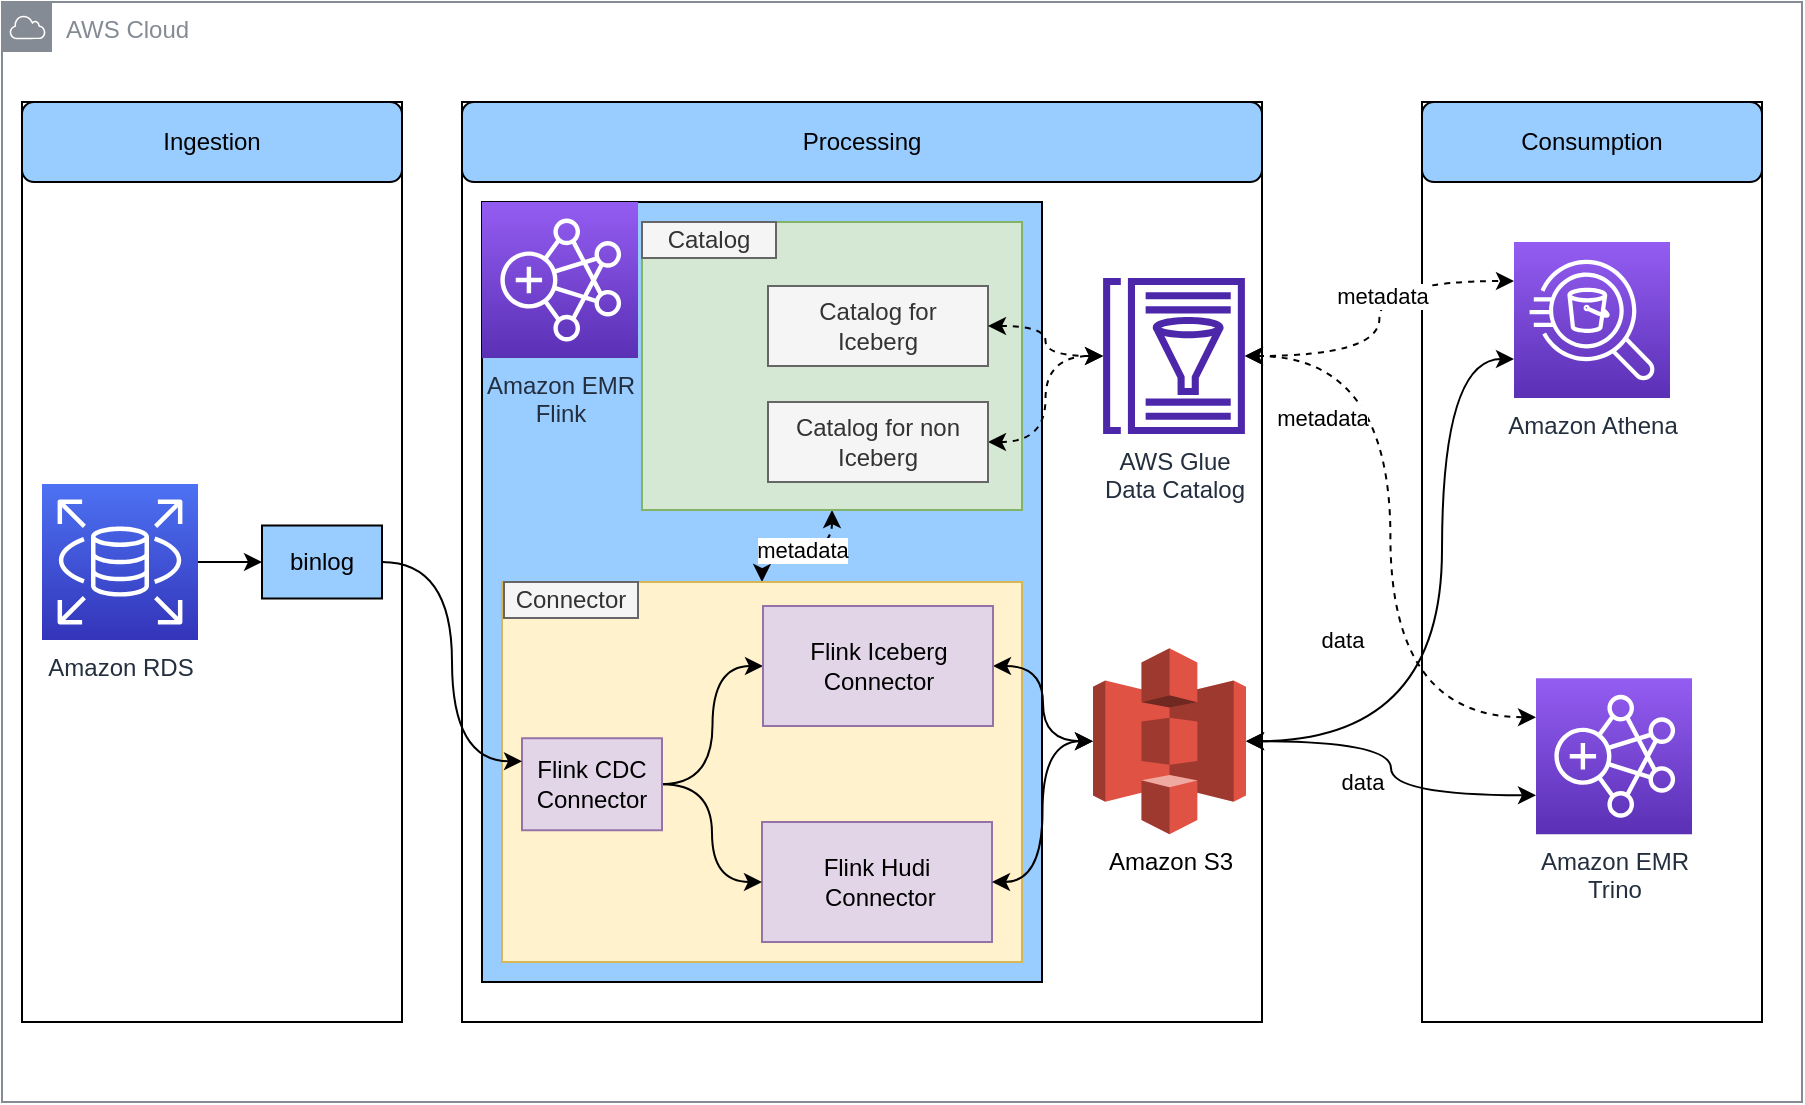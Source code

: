 <mxfile version="20.7.4" type="github">
  <diagram id="Cd5y1kNHd57_tZJnAyKG" name="Page-1">
    <mxGraphModel dx="1105" dy="536" grid="1" gridSize="10" guides="1" tooltips="1" connect="1" arrows="1" fold="1" page="1" pageScale="1" pageWidth="827" pageHeight="1169" math="0" shadow="0">
      <root>
        <mxCell id="0" />
        <mxCell id="1" parent="0" />
        <mxCell id="FE19WrhtxEeYcqXIJ0xn-2" value="AWS Cloud" style="sketch=0;outlineConnect=0;gradientColor=none;html=1;whiteSpace=wrap;fontSize=12;fontStyle=0;shape=mxgraph.aws4.group;grIcon=mxgraph.aws4.group_aws_cloud;strokeColor=#858B94;fillColor=none;verticalAlign=top;align=left;spacingLeft=30;fontColor=#858B94;dashed=0;" parent="1" vertex="1">
          <mxGeometry x="60" y="90" width="900" height="550" as="geometry" />
        </mxCell>
        <mxCell id="ygeJwO_-llUcF5Xlst-1-10" value="" style="rounded=0;whiteSpace=wrap;html=1;" parent="1" vertex="1">
          <mxGeometry x="290" y="140" width="400" height="460" as="geometry" />
        </mxCell>
        <mxCell id="ygeJwO_-llUcF5Xlst-1-15" value="" style="rounded=0;whiteSpace=wrap;html=1;" parent="1" vertex="1">
          <mxGeometry x="770" y="140" width="170" height="460" as="geometry" />
        </mxCell>
        <mxCell id="ygeJwO_-llUcF5Xlst-1-8" value="" style="rounded=0;whiteSpace=wrap;html=1;" parent="1" vertex="1">
          <mxGeometry x="70" y="140" width="190" height="460" as="geometry" />
        </mxCell>
        <mxCell id="ygeJwO_-llUcF5Xlst-1-38" style="edgeStyle=orthogonalEdgeStyle;curved=1;orthogonalLoop=1;jettySize=auto;html=1;exitX=1;exitY=0.5;exitDx=0;exitDy=0;exitPerimeter=0;entryX=0;entryY=0.5;entryDx=0;entryDy=0;" parent="1" source="KQLKy6pS23xvt4txy2rW-2" target="ygeJwO_-llUcF5Xlst-1-36" edge="1">
          <mxGeometry relative="1" as="geometry" />
        </mxCell>
        <mxCell id="KQLKy6pS23xvt4txy2rW-2" value="Amazon RDS" style="sketch=0;points=[[0,0,0],[0.25,0,0],[0.5,0,0],[0.75,0,0],[1,0,0],[0,1,0],[0.25,1,0],[0.5,1,0],[0.75,1,0],[1,1,0],[0,0.25,0],[0,0.5,0],[0,0.75,0],[1,0.25,0],[1,0.5,0],[1,0.75,0]];outlineConnect=0;fontColor=#232F3E;gradientColor=#4D72F3;gradientDirection=north;fillColor=#3334B9;strokeColor=#ffffff;dashed=0;verticalLabelPosition=bottom;verticalAlign=top;align=center;html=1;fontSize=12;fontStyle=0;aspect=fixed;shape=mxgraph.aws4.resourceIcon;resIcon=mxgraph.aws4.rds;" parent="1" vertex="1">
          <mxGeometry x="80" y="331" width="78" height="78" as="geometry" />
        </mxCell>
        <mxCell id="rGtyrS7ArSFbjT5xo-QV-2" value="Amazon Athena" style="sketch=0;points=[[0,0,0],[0.25,0,0],[0.5,0,0],[0.75,0,0],[1,0,0],[0,1,0],[0.25,1,0],[0.5,1,0],[0.75,1,0],[1,1,0],[0,0.25,0],[0,0.5,0],[0,0.75,0],[1,0.25,0],[1,0.5,0],[1,0.75,0]];outlineConnect=0;fontColor=#232F3E;gradientColor=#945DF2;gradientDirection=north;fillColor=#5A30B5;strokeColor=#ffffff;dashed=0;verticalLabelPosition=bottom;verticalAlign=top;align=center;html=1;fontSize=12;fontStyle=0;aspect=fixed;shape=mxgraph.aws4.resourceIcon;resIcon=mxgraph.aws4.athena;" parent="1" vertex="1">
          <mxGeometry x="816" y="210" width="78" height="78" as="geometry" />
        </mxCell>
        <mxCell id="ygeJwO_-llUcF5Xlst-1-1" value="Amazon EMR&lt;br&gt;Trino" style="sketch=0;points=[[0,0,0],[0.25,0,0],[0.5,0,0],[0.75,0,0],[1,0,0],[0,1,0],[0.25,1,0],[0.5,1,0],[0.75,1,0],[1,1,0],[0,0.25,0],[0,0.5,0],[0,0.75,0],[1,0.25,0],[1,0.5,0],[1,0.75,0]];outlineConnect=0;fontColor=#232F3E;gradientColor=#945DF2;gradientDirection=north;fillColor=#5A30B5;strokeColor=#ffffff;dashed=0;verticalLabelPosition=bottom;verticalAlign=top;align=center;html=1;fontSize=12;fontStyle=0;aspect=fixed;shape=mxgraph.aws4.resourceIcon;resIcon=mxgraph.aws4.emr;" parent="1" vertex="1">
          <mxGeometry x="827" y="428.13" width="78" height="78" as="geometry" />
        </mxCell>
        <mxCell id="ygeJwO_-llUcF5Xlst-1-9" value="Ingestion" style="rounded=1;whiteSpace=wrap;html=1;fillColor=#99CCFF;" parent="1" vertex="1">
          <mxGeometry x="70" y="140" width="190" height="40" as="geometry" />
        </mxCell>
        <mxCell id="ygeJwO_-llUcF5Xlst-1-14" value="Processing" style="rounded=1;whiteSpace=wrap;html=1;fillColor=#99CCFF;" parent="1" vertex="1">
          <mxGeometry x="290" y="140" width="400" height="40" as="geometry" />
        </mxCell>
        <mxCell id="ygeJwO_-llUcF5Xlst-1-29" style="edgeStyle=orthogonalEdgeStyle;curved=1;orthogonalLoop=1;jettySize=auto;html=1;entryX=0;entryY=0.25;entryDx=0;entryDy=0;entryPerimeter=0;dashed=1;startArrow=classic;startFill=1;" parent="1" source="DkJPr1J9yXdr6lBRk-ze-1" target="rGtyrS7ArSFbjT5xo-QV-2" edge="1">
          <mxGeometry relative="1" as="geometry" />
        </mxCell>
        <mxCell id="ygeJwO_-llUcF5Xlst-1-30" value="metadata" style="edgeLabel;html=1;align=center;verticalAlign=middle;resizable=0;points=[];" parent="ygeJwO_-llUcF5Xlst-1-29" vertex="1" connectable="0">
          <mxGeometry x="0.233" y="-6" relative="1" as="geometry">
            <mxPoint y="1" as="offset" />
          </mxGeometry>
        </mxCell>
        <mxCell id="ygeJwO_-llUcF5Xlst-1-46" style="edgeStyle=orthogonalEdgeStyle;curved=1;orthogonalLoop=1;jettySize=auto;html=1;entryX=0;entryY=0.25;entryDx=0;entryDy=0;entryPerimeter=0;dashed=1;startArrow=classic;startFill=1;" parent="1" source="DkJPr1J9yXdr6lBRk-ze-1" target="ygeJwO_-llUcF5Xlst-1-1" edge="1">
          <mxGeometry relative="1" as="geometry" />
        </mxCell>
        <mxCell id="ygeJwO_-llUcF5Xlst-1-55" value="metadata" style="edgeLabel;html=1;align=center;verticalAlign=middle;resizable=0;points=[];" parent="ygeJwO_-llUcF5Xlst-1-46" vertex="1" connectable="0">
          <mxGeometry x="-0.113" y="1" relative="1" as="geometry">
            <mxPoint x="-35" y="-41" as="offset" />
          </mxGeometry>
        </mxCell>
        <mxCell id="DkJPr1J9yXdr6lBRk-ze-1" value="AWS Glue &lt;br&gt;Data Catalog" style="sketch=0;outlineConnect=0;fontColor=#232F3E;gradientColor=none;fillColor=#4D27AA;strokeColor=none;dashed=0;verticalLabelPosition=bottom;verticalAlign=top;align=center;html=1;fontSize=12;fontStyle=0;aspect=fixed;pointerEvents=1;shape=mxgraph.aws4.glue_data_catalog;" parent="1" vertex="1">
          <mxGeometry x="610" y="228" width="72" height="78" as="geometry" />
        </mxCell>
        <mxCell id="ygeJwO_-llUcF5Xlst-1-43" value="" style="rounded=0;whiteSpace=wrap;html=1;fillColor=#99CCFF;" parent="1" vertex="1">
          <mxGeometry x="300" y="190" width="280" height="390" as="geometry" />
        </mxCell>
        <mxCell id="ygeJwO_-llUcF5Xlst-1-56" style="edgeStyle=orthogonalEdgeStyle;curved=1;orthogonalLoop=1;jettySize=auto;html=1;entryX=0;entryY=0.75;entryDx=0;entryDy=0;entryPerimeter=0;startArrow=classic;startFill=1;" parent="1" source="nCzQVOr3wxltccUAzvmY-3" target="rGtyrS7ArSFbjT5xo-QV-2" edge="1">
          <mxGeometry relative="1" as="geometry">
            <Array as="points">
              <mxPoint x="780" y="460" />
              <mxPoint x="780" y="269" />
            </Array>
          </mxGeometry>
        </mxCell>
        <mxCell id="ygeJwO_-llUcF5Xlst-1-57" value="data" style="edgeLabel;html=1;align=center;verticalAlign=middle;resizable=0;points=[];" parent="ygeJwO_-llUcF5Xlst-1-56" vertex="1" connectable="0">
          <mxGeometry x="-0.754" y="12" relative="1" as="geometry">
            <mxPoint x="8" y="-39" as="offset" />
          </mxGeometry>
        </mxCell>
        <mxCell id="ygeJwO_-llUcF5Xlst-1-58" style="edgeStyle=orthogonalEdgeStyle;curved=1;orthogonalLoop=1;jettySize=auto;html=1;entryX=0;entryY=0.75;entryDx=0;entryDy=0;entryPerimeter=0;startArrow=classic;startFill=1;" parent="1" source="nCzQVOr3wxltccUAzvmY-3" target="ygeJwO_-llUcF5Xlst-1-1" edge="1">
          <mxGeometry relative="1" as="geometry" />
        </mxCell>
        <mxCell id="ygeJwO_-llUcF5Xlst-1-59" value="data" style="edgeLabel;html=1;align=center;verticalAlign=middle;resizable=0;points=[];" parent="ygeJwO_-llUcF5Xlst-1-58" vertex="1" connectable="0">
          <mxGeometry x="-0.558" y="-2" relative="1" as="geometry">
            <mxPoint x="20" y="18" as="offset" />
          </mxGeometry>
        </mxCell>
        <mxCell id="nCzQVOr3wxltccUAzvmY-3" value="Amazon S3" style="outlineConnect=0;dashed=0;verticalLabelPosition=bottom;verticalAlign=top;align=center;html=1;shape=mxgraph.aws3.s3;fillColor=#E05243;gradientColor=none;" parent="1" vertex="1">
          <mxGeometry x="605.5" y="413.13" width="76.5" height="93" as="geometry" />
        </mxCell>
        <mxCell id="ygeJwO_-llUcF5Xlst-1-28" value="Consumption" style="rounded=1;whiteSpace=wrap;html=1;fillColor=#99CCFF;" parent="1" vertex="1">
          <mxGeometry x="770" y="140" width="170" height="40" as="geometry" />
        </mxCell>
        <mxCell id="ygeJwO_-llUcF5Xlst-1-36" value="binlog" style="rounded=0;whiteSpace=wrap;html=1;fillColor=#99CCFF;" parent="1" vertex="1">
          <mxGeometry x="190" y="351.75" width="60" height="36.5" as="geometry" />
        </mxCell>
        <mxCell id="ygeJwO_-llUcF5Xlst-1-53" style="edgeStyle=orthogonalEdgeStyle;curved=1;orthogonalLoop=1;jettySize=auto;html=1;entryX=0;entryY=0.5;entryDx=0;entryDy=0;" parent="1" source="ygeJwO_-llUcF5Xlst-1-39" target="ygeJwO_-llUcF5Xlst-1-45" edge="1">
          <mxGeometry relative="1" as="geometry" />
        </mxCell>
        <mxCell id="KQLKy6pS23xvt4txy2rW-3" value="Amazon EMR &lt;br&gt;Flink" style="sketch=0;points=[[0,0,0],[0.25,0,0],[0.5,0,0],[0.75,0,0],[1,0,0],[0,1,0],[0.25,1,0],[0.5,1,0],[0.75,1,0],[1,1,0],[0,0.25,0],[0,0.5,0],[0,0.75,0],[1,0.25,0],[1,0.5,0],[1,0.75,0]];outlineConnect=0;fontColor=#232F3E;gradientColor=#945DF2;gradientDirection=north;fillColor=#5A30B5;strokeColor=#ffffff;dashed=0;verticalLabelPosition=bottom;verticalAlign=top;align=center;html=1;fontSize=12;fontStyle=0;aspect=fixed;shape=mxgraph.aws4.resourceIcon;resIcon=mxgraph.aws4.emr;" parent="1" vertex="1">
          <mxGeometry x="300" y="190" width="78" height="78" as="geometry" />
        </mxCell>
        <mxCell id="i2x8u8YBh84d5i1WgbNd-14" style="edgeStyle=orthogonalEdgeStyle;curved=1;orthogonalLoop=1;jettySize=auto;html=1;entryX=0.5;entryY=0;entryDx=0;entryDy=0;dashed=1;strokeWidth=1;fontColor=default;startArrow=classic;startFill=1;endArrow=classic;endFill=1;" parent="1" source="i2x8u8YBh84d5i1WgbNd-1" target="i2x8u8YBh84d5i1WgbNd-3" edge="1">
          <mxGeometry relative="1" as="geometry" />
        </mxCell>
        <mxCell id="i2x8u8YBh84d5i1WgbNd-15" value="metadata" style="edgeLabel;html=1;align=center;verticalAlign=middle;resizable=0;points=[];fontColor=default;" parent="i2x8u8YBh84d5i1WgbNd-14" vertex="1" connectable="0">
          <mxGeometry relative="1" as="geometry">
            <mxPoint as="offset" />
          </mxGeometry>
        </mxCell>
        <mxCell id="i2x8u8YBh84d5i1WgbNd-1" value="" style="rounded=0;whiteSpace=wrap;html=1;fillColor=#d5e8d4;strokeColor=#82b366;" parent="1" vertex="1">
          <mxGeometry x="380" y="200" width="190" height="144" as="geometry" />
        </mxCell>
        <mxCell id="ygeJwO_-llUcF5Xlst-1-44" value="Catalog for&lt;br&gt;Iceberg" style="rounded=0;whiteSpace=wrap;html=1;fillColor=#f5f5f5;strokeColor=#666666;fontColor=#333333;" parent="1" vertex="1">
          <mxGeometry x="443" y="232" width="110" height="40" as="geometry" />
        </mxCell>
        <mxCell id="i2x8u8YBh84d5i1WgbNd-3" value="" style="rounded=0;whiteSpace=wrap;html=1;fillColor=#fff2cc;strokeColor=#d6b656;" parent="1" vertex="1">
          <mxGeometry x="310" y="380" width="260" height="190" as="geometry" />
        </mxCell>
        <mxCell id="ygeJwO_-llUcF5Xlst-1-45" value="Flink Hudi&lt;br&gt;&amp;nbsp;Connector" style="rounded=0;whiteSpace=wrap;html=1;fillColor=#e1d5e7;strokeColor=#9673a6;" parent="1" vertex="1">
          <mxGeometry x="440" y="500" width="115" height="60" as="geometry" />
        </mxCell>
        <mxCell id="i2x8u8YBh84d5i1WgbNd-16" style="edgeStyle=orthogonalEdgeStyle;curved=1;orthogonalLoop=1;jettySize=auto;html=1;dashed=1;strokeWidth=1;fontColor=default;startArrow=classic;startFill=1;endArrow=classic;endFill=1;" parent="1" source="i2x8u8YBh84d5i1WgbNd-2" target="DkJPr1J9yXdr6lBRk-ze-1" edge="1">
          <mxGeometry relative="1" as="geometry" />
        </mxCell>
        <mxCell id="i2x8u8YBh84d5i1WgbNd-2" value="Catalog for non Iceberg" style="rounded=0;whiteSpace=wrap;html=1;fillColor=#f5f5f5;strokeColor=#666666;fontColor=#333333;" parent="1" vertex="1">
          <mxGeometry x="443" y="290" width="110" height="40" as="geometry" />
        </mxCell>
        <mxCell id="i2x8u8YBh84d5i1WgbNd-7" style="edgeStyle=orthogonalEdgeStyle;curved=1;orthogonalLoop=1;jettySize=auto;html=1;entryX=0;entryY=0.5;entryDx=0;entryDy=0;strokeWidth=1;fontColor=default;startArrow=none;startFill=0;endArrow=classic;endFill=1;" parent="1" source="ygeJwO_-llUcF5Xlst-1-39" target="i2x8u8YBh84d5i1WgbNd-4" edge="1">
          <mxGeometry relative="1" as="geometry" />
        </mxCell>
        <mxCell id="i2x8u8YBh84d5i1WgbNd-8" style="edgeStyle=orthogonalEdgeStyle;curved=1;orthogonalLoop=1;jettySize=auto;html=1;entryX=0;entryY=0.5;entryDx=0;entryDy=0;strokeWidth=1;fontColor=default;startArrow=none;startFill=0;endArrow=classic;endFill=1;" parent="1" source="ygeJwO_-llUcF5Xlst-1-39" target="ygeJwO_-llUcF5Xlst-1-45" edge="1">
          <mxGeometry relative="1" as="geometry" />
        </mxCell>
        <mxCell id="ygeJwO_-llUcF5Xlst-1-39" value="Flink CDC&lt;br&gt;Connector" style="rounded=0;whiteSpace=wrap;html=1;fillColor=#e1d5e7;strokeColor=#9673a6;" parent="1" vertex="1">
          <mxGeometry x="320" y="458.13" width="70" height="46" as="geometry" />
        </mxCell>
        <mxCell id="i2x8u8YBh84d5i1WgbNd-9" style="edgeStyle=orthogonalEdgeStyle;curved=1;orthogonalLoop=1;jettySize=auto;html=1;exitX=1;exitY=0.5;exitDx=0;exitDy=0;strokeWidth=1;fontColor=default;startArrow=classic;startFill=1;endArrow=classic;endFill=1;" parent="1" source="i2x8u8YBh84d5i1WgbNd-4" target="nCzQVOr3wxltccUAzvmY-3" edge="1">
          <mxGeometry relative="1" as="geometry" />
        </mxCell>
        <mxCell id="i2x8u8YBh84d5i1WgbNd-4" value="Flink Iceberg Connector" style="rounded=0;whiteSpace=wrap;html=1;fillColor=#e1d5e7;strokeColor=#9673a6;" parent="1" vertex="1">
          <mxGeometry x="440.5" y="392" width="115" height="60" as="geometry" />
        </mxCell>
        <mxCell id="i2x8u8YBh84d5i1WgbNd-6" style="edgeStyle=orthogonalEdgeStyle;orthogonalLoop=1;jettySize=auto;html=1;entryX=0;entryY=0.25;entryDx=0;entryDy=0;strokeWidth=1;fontColor=default;startArrow=none;startFill=0;endArrow=classic;endFill=1;curved=1;" parent="1" source="ygeJwO_-llUcF5Xlst-1-36" target="ygeJwO_-llUcF5Xlst-1-39" edge="1">
          <mxGeometry relative="1" as="geometry" />
        </mxCell>
        <mxCell id="nCzQVOr3wxltccUAzvmY-5" style="edgeStyle=orthogonalEdgeStyle;curved=1;orthogonalLoop=1;jettySize=auto;html=1;entryX=0;entryY=0.5;entryDx=0;entryDy=0;entryPerimeter=0;strokeColor=default;startArrow=classic;startFill=1;" parent="1" source="ygeJwO_-llUcF5Xlst-1-45" target="nCzQVOr3wxltccUAzvmY-3" edge="1">
          <mxGeometry relative="1" as="geometry" />
        </mxCell>
        <mxCell id="i2x8u8YBh84d5i1WgbNd-12" style="edgeStyle=orthogonalEdgeStyle;curved=1;orthogonalLoop=1;jettySize=auto;html=1;exitX=1;exitY=0.5;exitDx=0;exitDy=0;strokeWidth=1;fontColor=default;startArrow=classic;startFill=1;endArrow=classic;endFill=1;dashed=1;" parent="1" source="ygeJwO_-llUcF5Xlst-1-44" target="DkJPr1J9yXdr6lBRk-ze-1" edge="1">
          <mxGeometry relative="1" as="geometry" />
        </mxCell>
        <mxCell id="MU4NG5zrOH-z8bqViDNB-1" value="Catalog" style="rounded=0;whiteSpace=wrap;html=1;fillColor=#f5f5f5;strokeColor=#666666;fontColor=#333333;" vertex="1" parent="1">
          <mxGeometry x="380" y="200" width="67" height="18" as="geometry" />
        </mxCell>
        <mxCell id="MU4NG5zrOH-z8bqViDNB-2" value="Connector" style="rounded=0;whiteSpace=wrap;html=1;fillColor=#f5f5f5;strokeColor=#666666;fontColor=#333333;" vertex="1" parent="1">
          <mxGeometry x="311" y="380" width="67" height="18" as="geometry" />
        </mxCell>
      </root>
    </mxGraphModel>
  </diagram>
</mxfile>
